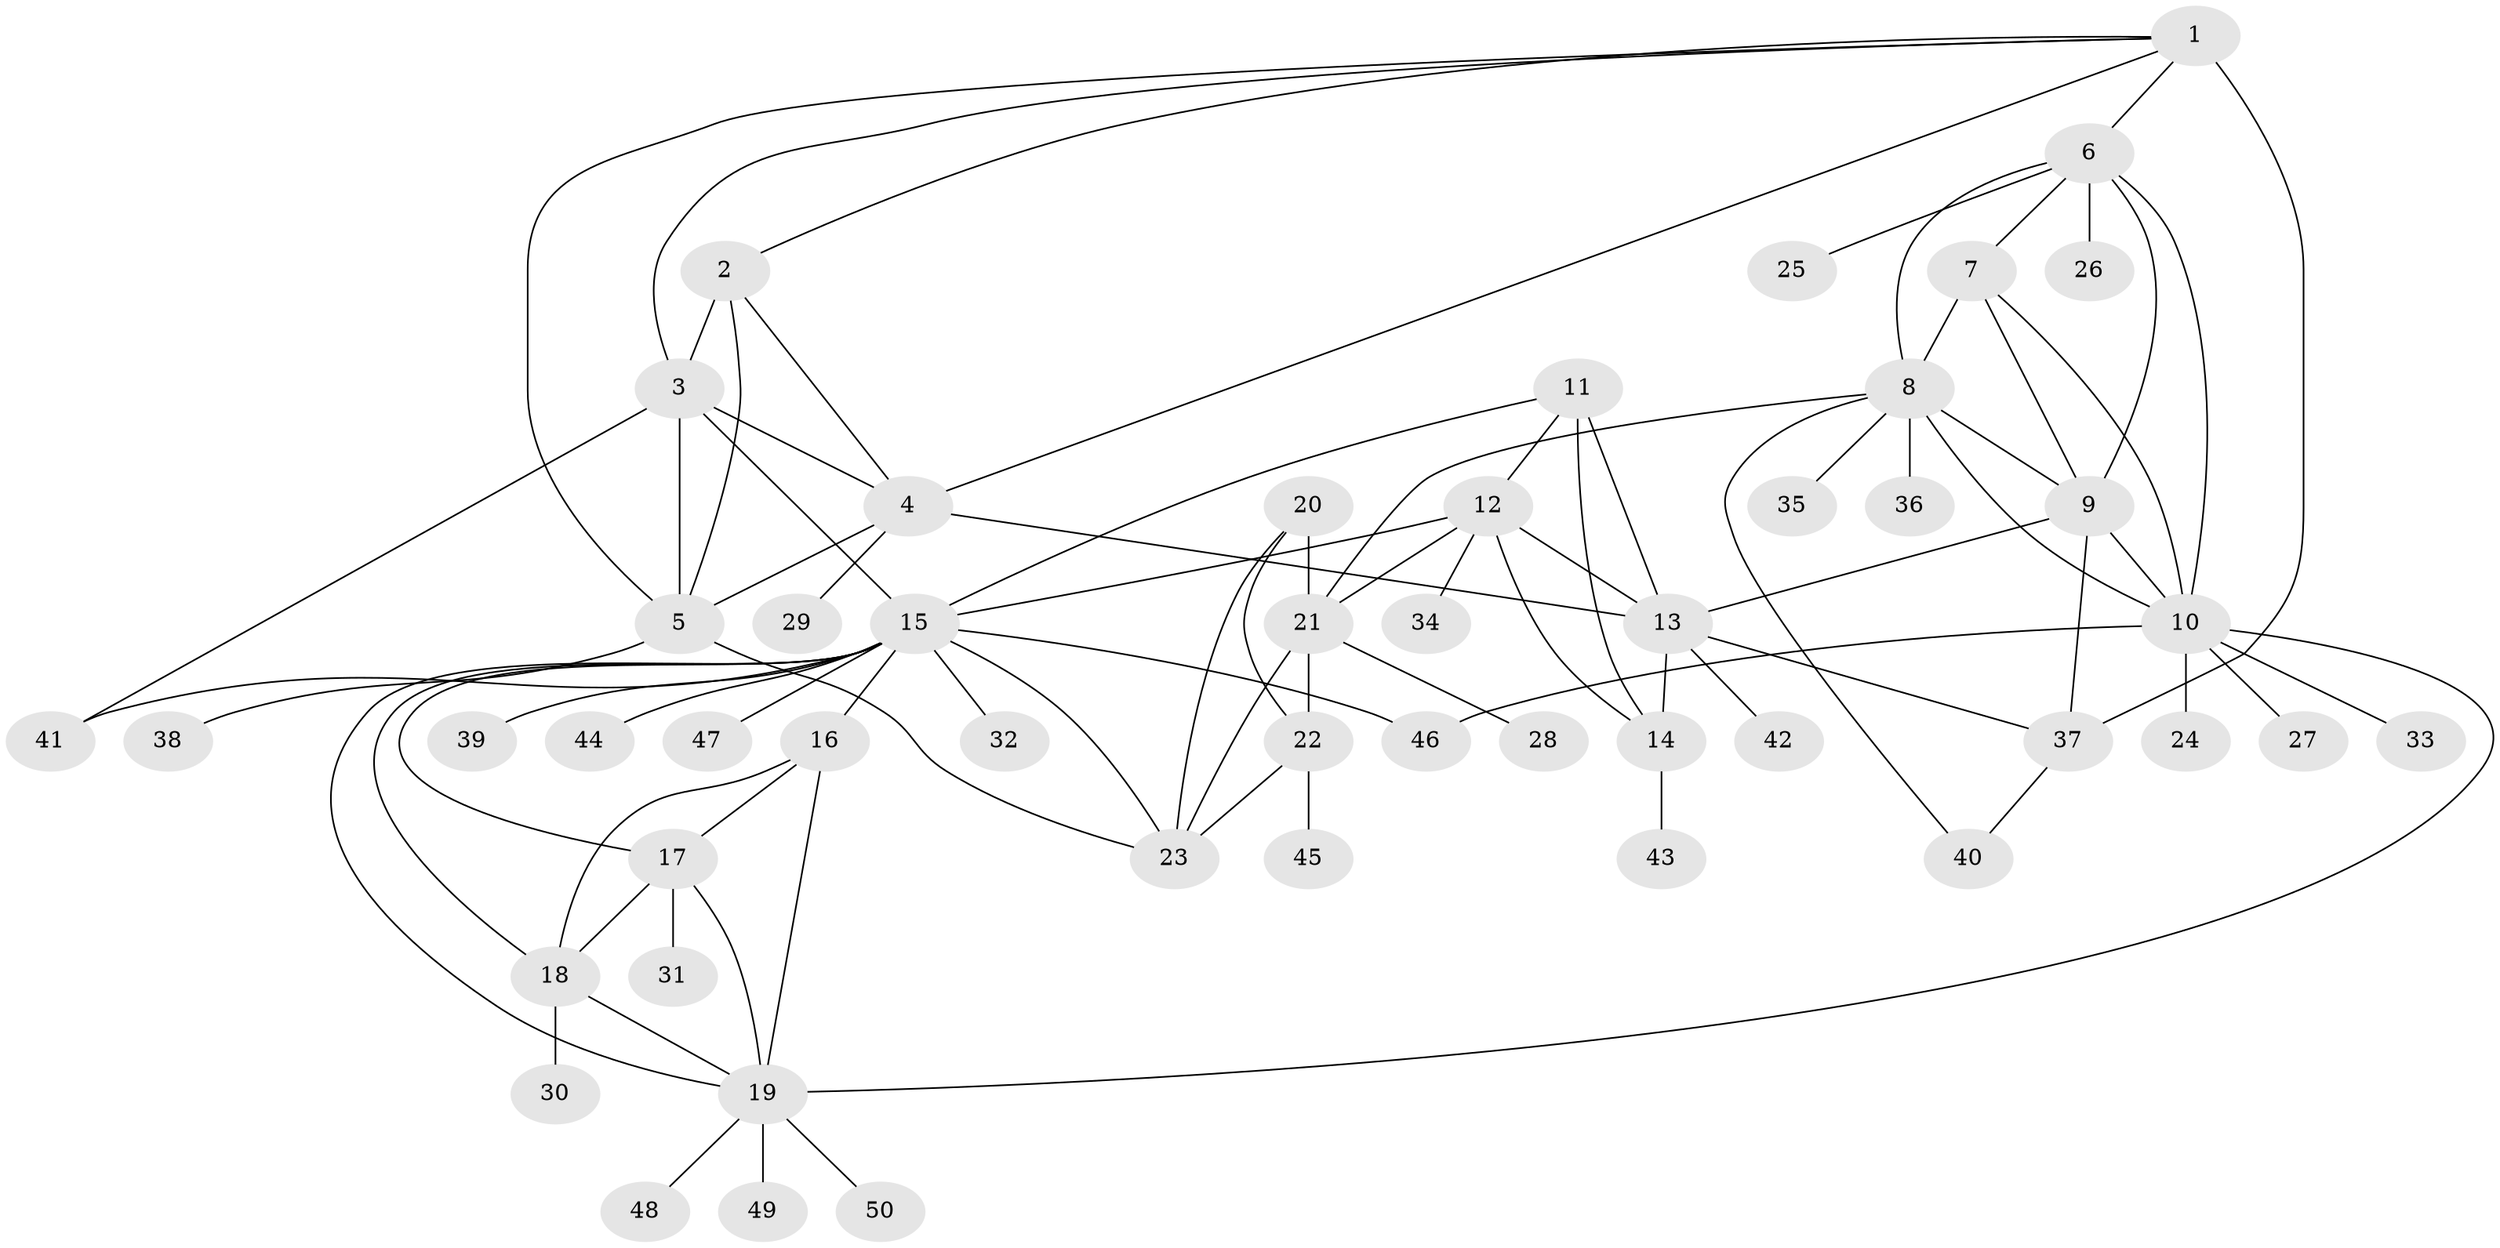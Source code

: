 // original degree distribution, {11: 0.01, 9: 0.04, 5: 0.04, 8: 0.07, 6: 0.02, 7: 0.04, 10: 0.01, 4: 0.01, 15: 0.01, 1: 0.62, 2: 0.11, 3: 0.02}
// Generated by graph-tools (version 1.1) at 2025/37/03/09/25 02:37:28]
// undirected, 50 vertices, 85 edges
graph export_dot {
graph [start="1"]
  node [color=gray90,style=filled];
  1;
  2;
  3;
  4;
  5;
  6;
  7;
  8;
  9;
  10;
  11;
  12;
  13;
  14;
  15;
  16;
  17;
  18;
  19;
  20;
  21;
  22;
  23;
  24;
  25;
  26;
  27;
  28;
  29;
  30;
  31;
  32;
  33;
  34;
  35;
  36;
  37;
  38;
  39;
  40;
  41;
  42;
  43;
  44;
  45;
  46;
  47;
  48;
  49;
  50;
  1 -- 2 [weight=1.0];
  1 -- 3 [weight=1.0];
  1 -- 4 [weight=1.0];
  1 -- 5 [weight=1.0];
  1 -- 6 [weight=1.0];
  1 -- 37 [weight=5.0];
  2 -- 3 [weight=5.0];
  2 -- 4 [weight=1.0];
  2 -- 5 [weight=1.0];
  3 -- 4 [weight=1.0];
  3 -- 5 [weight=1.0];
  3 -- 15 [weight=1.0];
  3 -- 41 [weight=1.0];
  4 -- 5 [weight=1.0];
  4 -- 13 [weight=1.0];
  4 -- 29 [weight=2.0];
  5 -- 23 [weight=1.0];
  5 -- 38 [weight=2.0];
  6 -- 7 [weight=1.0];
  6 -- 8 [weight=1.0];
  6 -- 9 [weight=1.0];
  6 -- 10 [weight=1.0];
  6 -- 25 [weight=1.0];
  6 -- 26 [weight=1.0];
  7 -- 8 [weight=2.0];
  7 -- 9 [weight=1.0];
  7 -- 10 [weight=1.0];
  8 -- 9 [weight=1.0];
  8 -- 10 [weight=1.0];
  8 -- 21 [weight=1.0];
  8 -- 35 [weight=1.0];
  8 -- 36 [weight=1.0];
  8 -- 40 [weight=1.0];
  9 -- 10 [weight=1.0];
  9 -- 13 [weight=1.0];
  9 -- 37 [weight=1.0];
  10 -- 19 [weight=1.0];
  10 -- 24 [weight=1.0];
  10 -- 27 [weight=1.0];
  10 -- 33 [weight=1.0];
  10 -- 46 [weight=1.0];
  11 -- 12 [weight=2.0];
  11 -- 13 [weight=2.0];
  11 -- 14 [weight=2.0];
  11 -- 15 [weight=1.0];
  12 -- 13 [weight=1.0];
  12 -- 14 [weight=1.0];
  12 -- 15 [weight=1.0];
  12 -- 21 [weight=1.0];
  12 -- 34 [weight=1.0];
  13 -- 14 [weight=1.0];
  13 -- 37 [weight=1.0];
  13 -- 42 [weight=1.0];
  14 -- 43 [weight=3.0];
  15 -- 16 [weight=1.0];
  15 -- 17 [weight=1.0];
  15 -- 18 [weight=1.0];
  15 -- 19 [weight=1.0];
  15 -- 23 [weight=1.0];
  15 -- 32 [weight=1.0];
  15 -- 39 [weight=1.0];
  15 -- 41 [weight=1.0];
  15 -- 44 [weight=1.0];
  15 -- 46 [weight=1.0];
  15 -- 47 [weight=1.0];
  16 -- 17 [weight=1.0];
  16 -- 18 [weight=1.0];
  16 -- 19 [weight=1.0];
  17 -- 18 [weight=1.0];
  17 -- 19 [weight=1.0];
  17 -- 31 [weight=3.0];
  18 -- 19 [weight=1.0];
  18 -- 30 [weight=2.0];
  19 -- 48 [weight=1.0];
  19 -- 49 [weight=1.0];
  19 -- 50 [weight=1.0];
  20 -- 21 [weight=4.0];
  20 -- 22 [weight=1.0];
  20 -- 23 [weight=1.0];
  21 -- 22 [weight=2.0];
  21 -- 23 [weight=2.0];
  21 -- 28 [weight=1.0];
  22 -- 23 [weight=1.0];
  22 -- 45 [weight=4.0];
  37 -- 40 [weight=1.0];
}
